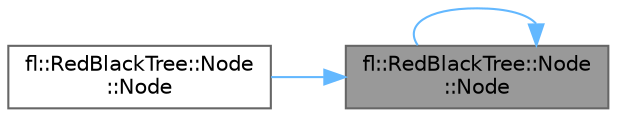 digraph "fl::RedBlackTree::Node::Node"
{
 // INTERACTIVE_SVG=YES
 // LATEX_PDF_SIZE
  bgcolor="transparent";
  edge [fontname=Helvetica,fontsize=10,labelfontname=Helvetica,labelfontsize=10];
  node [fontname=Helvetica,fontsize=10,shape=box,height=0.2,width=0.4];
  rankdir="RL";
  Node1 [id="Node000001",label="fl::RedBlackTree::Node\l::Node",height=0.2,width=0.4,color="gray40", fillcolor="grey60", style="filled", fontcolor="black",tooltip=" "];
  Node1 -> Node2 [id="edge1_Node000001_Node000002",dir="back",color="steelblue1",style="solid",tooltip=" "];
  Node2 [id="Node000002",label="fl::RedBlackTree::Node\l::Node",height=0.2,width=0.4,color="grey40", fillcolor="white", style="filled",URL="$d5/d2d/structfl_1_1_red_black_tree_1_1_node_aa1c5e88efa3807e7b9b77036d49601d5.html#aa1c5e88efa3807e7b9b77036d49601d5",tooltip=" "];
  Node1 -> Node1 [id="edge2_Node000001_Node000001",dir="back",color="steelblue1",style="solid",tooltip=" "];
}
